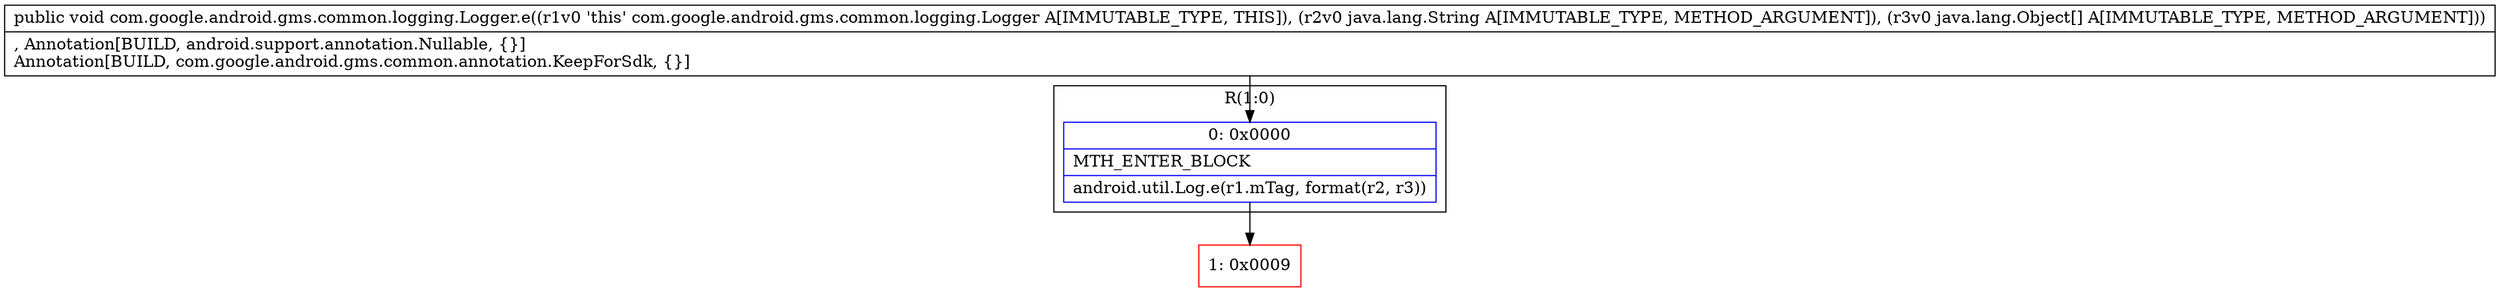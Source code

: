 digraph "CFG forcom.google.android.gms.common.logging.Logger.e(Ljava\/lang\/String;[Ljava\/lang\/Object;)V" {
subgraph cluster_Region_745245718 {
label = "R(1:0)";
node [shape=record,color=blue];
Node_0 [shape=record,label="{0\:\ 0x0000|MTH_ENTER_BLOCK\l|android.util.Log.e(r1.mTag, format(r2, r3))\l}"];
}
Node_1 [shape=record,color=red,label="{1\:\ 0x0009}"];
MethodNode[shape=record,label="{public void com.google.android.gms.common.logging.Logger.e((r1v0 'this' com.google.android.gms.common.logging.Logger A[IMMUTABLE_TYPE, THIS]), (r2v0 java.lang.String A[IMMUTABLE_TYPE, METHOD_ARGUMENT]), (r3v0 java.lang.Object[] A[IMMUTABLE_TYPE, METHOD_ARGUMENT]))  | , Annotation[BUILD, android.support.annotation.Nullable, \{\}]\lAnnotation[BUILD, com.google.android.gms.common.annotation.KeepForSdk, \{\}]\l}"];
MethodNode -> Node_0;
Node_0 -> Node_1;
}

